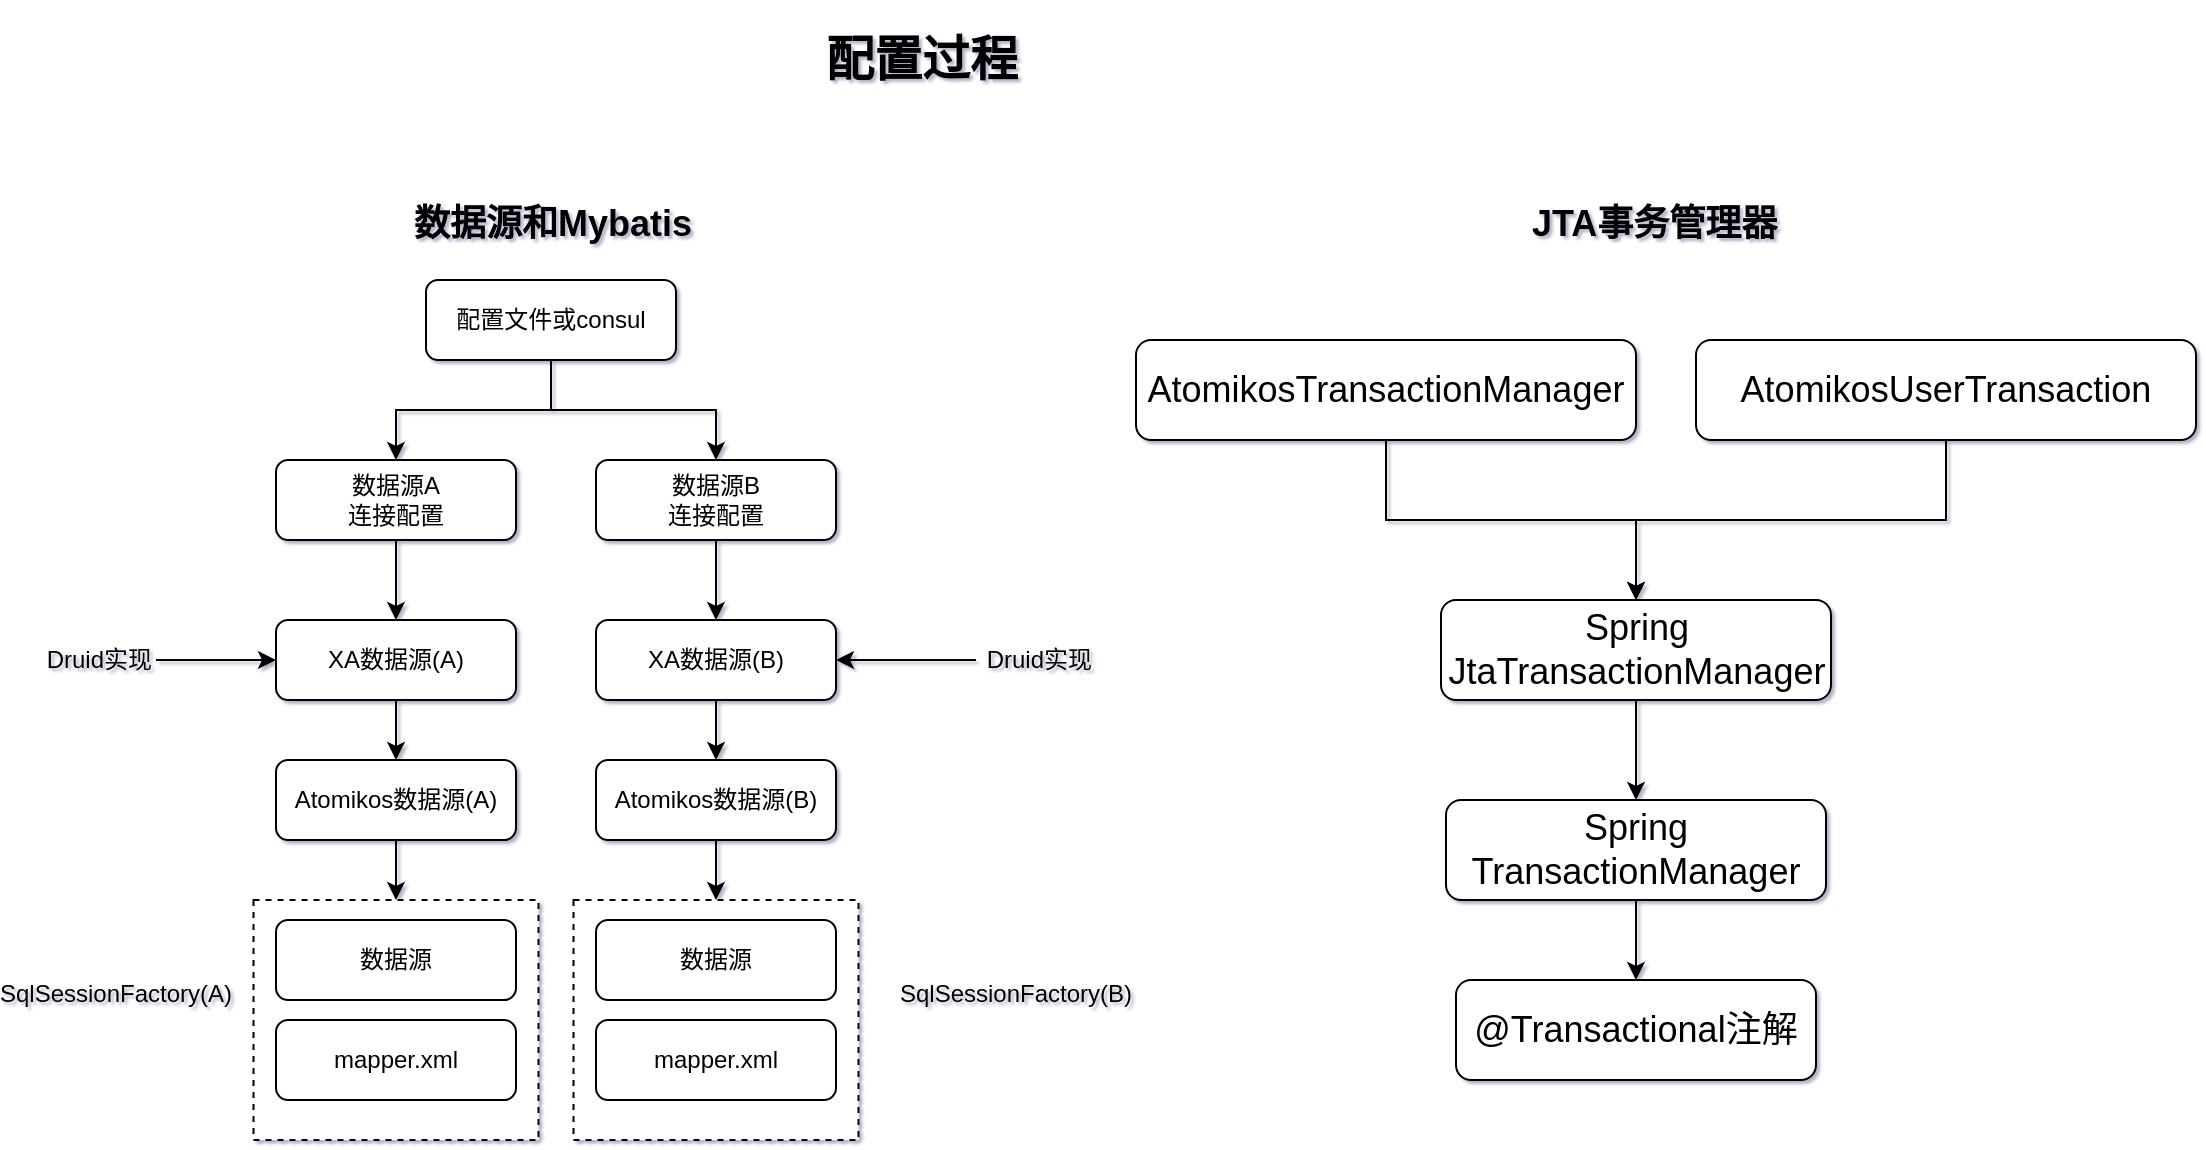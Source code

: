 <mxfile version="15.9.4" type="github">
  <diagram id="C5RBs43oDa-KdzZeNtuy" name="数据源配置">
    <mxGraphModel dx="981" dy="1695" grid="1" gridSize="10" guides="1" tooltips="1" connect="1" arrows="1" fold="1" page="1" pageScale="1" pageWidth="827" pageHeight="1169" background="none" math="0" shadow="1">
      <root>
        <mxCell id="WIyWlLk6GJQsqaUBKTNV-0" />
        <mxCell id="WIyWlLk6GJQsqaUBKTNV-1" parent="WIyWlLk6GJQsqaUBKTNV-0" />
        <mxCell id="kL6z5g55hT3dl8oGcxsY-4" value="" style="edgeStyle=orthogonalEdgeStyle;rounded=0;orthogonalLoop=1;jettySize=auto;html=1;" edge="1" parent="WIyWlLk6GJQsqaUBKTNV-1" source="WIyWlLk6GJQsqaUBKTNV-3" target="kL6z5g55hT3dl8oGcxsY-3">
          <mxGeometry relative="1" as="geometry" />
        </mxCell>
        <mxCell id="WIyWlLk6GJQsqaUBKTNV-3" value="数据源A&lt;br&gt;连接配置" style="rounded=1;whiteSpace=wrap;html=1;fontSize=12;glass=0;strokeWidth=1;shadow=0;" parent="WIyWlLk6GJQsqaUBKTNV-1" vertex="1">
          <mxGeometry x="160" y="80" width="120" height="40" as="geometry" />
        </mxCell>
        <mxCell id="kL6z5g55hT3dl8oGcxsY-2" value="" style="edgeStyle=orthogonalEdgeStyle;rounded=0;orthogonalLoop=1;jettySize=auto;html=1;" edge="1" parent="WIyWlLk6GJQsqaUBKTNV-1" source="kL6z5g55hT3dl8oGcxsY-0" target="kL6z5g55hT3dl8oGcxsY-1">
          <mxGeometry relative="1" as="geometry" />
        </mxCell>
        <mxCell id="kL6z5g55hT3dl8oGcxsY-0" value="数据源B&lt;br&gt;连接配置" style="rounded=1;whiteSpace=wrap;html=1;fontSize=12;glass=0;strokeWidth=1;shadow=0;" vertex="1" parent="WIyWlLk6GJQsqaUBKTNV-1">
          <mxGeometry x="320" y="80" width="120" height="40" as="geometry" />
        </mxCell>
        <mxCell id="kL6z5g55hT3dl8oGcxsY-8" value="" style="edgeStyle=orthogonalEdgeStyle;rounded=0;orthogonalLoop=1;jettySize=auto;html=1;" edge="1" parent="WIyWlLk6GJQsqaUBKTNV-1" source="kL6z5g55hT3dl8oGcxsY-1" target="kL6z5g55hT3dl8oGcxsY-7">
          <mxGeometry relative="1" as="geometry" />
        </mxCell>
        <mxCell id="kL6z5g55hT3dl8oGcxsY-1" value="&lt;span&gt;XA数据源(B)&lt;/span&gt;" style="whiteSpace=wrap;html=1;rounded=1;glass=0;strokeWidth=1;shadow=0;" vertex="1" parent="WIyWlLk6GJQsqaUBKTNV-1">
          <mxGeometry x="320" y="160" width="120" height="40" as="geometry" />
        </mxCell>
        <mxCell id="kL6z5g55hT3dl8oGcxsY-6" value="" style="edgeStyle=orthogonalEdgeStyle;rounded=0;orthogonalLoop=1;jettySize=auto;html=1;" edge="1" parent="WIyWlLk6GJQsqaUBKTNV-1" source="kL6z5g55hT3dl8oGcxsY-3" target="kL6z5g55hT3dl8oGcxsY-5">
          <mxGeometry relative="1" as="geometry" />
        </mxCell>
        <mxCell id="kL6z5g55hT3dl8oGcxsY-3" value="XA数据源(A)" style="whiteSpace=wrap;html=1;rounded=1;glass=0;strokeWidth=1;shadow=0;" vertex="1" parent="WIyWlLk6GJQsqaUBKTNV-1">
          <mxGeometry x="160" y="160" width="120" height="40" as="geometry" />
        </mxCell>
        <mxCell id="kL6z5g55hT3dl8oGcxsY-30" style="edgeStyle=orthogonalEdgeStyle;rounded=0;orthogonalLoop=1;jettySize=auto;html=1;exitX=0.5;exitY=1;exitDx=0;exitDy=0;entryX=0.5;entryY=0;entryDx=0;entryDy=0;fontSize=18;" edge="1" parent="WIyWlLk6GJQsqaUBKTNV-1" source="kL6z5g55hT3dl8oGcxsY-5" target="kL6z5g55hT3dl8oGcxsY-26">
          <mxGeometry relative="1" as="geometry" />
        </mxCell>
        <mxCell id="kL6z5g55hT3dl8oGcxsY-5" value="Atomikos数据源(A)" style="whiteSpace=wrap;html=1;rounded=1;glass=0;strokeWidth=1;shadow=0;" vertex="1" parent="WIyWlLk6GJQsqaUBKTNV-1">
          <mxGeometry x="160" y="230" width="120" height="40" as="geometry" />
        </mxCell>
        <mxCell id="kL6z5g55hT3dl8oGcxsY-21" value="" style="edgeStyle=orthogonalEdgeStyle;rounded=0;orthogonalLoop=1;jettySize=auto;html=1;entryX=0.5;entryY=0;entryDx=0;entryDy=0;" edge="1" parent="WIyWlLk6GJQsqaUBKTNV-1" source="kL6z5g55hT3dl8oGcxsY-7" target="kL6z5g55hT3dl8oGcxsY-36">
          <mxGeometry relative="1" as="geometry">
            <mxPoint x="380.029" y="300" as="targetPoint" />
          </mxGeometry>
        </mxCell>
        <mxCell id="kL6z5g55hT3dl8oGcxsY-7" value="&lt;span&gt;Atomikos数据源(B)&lt;/span&gt;" style="whiteSpace=wrap;html=1;rounded=1;glass=0;strokeWidth=1;shadow=0;" vertex="1" parent="WIyWlLk6GJQsqaUBKTNV-1">
          <mxGeometry x="320" y="230" width="120" height="40" as="geometry" />
        </mxCell>
        <mxCell id="kL6z5g55hT3dl8oGcxsY-9" value="&lt;h1&gt;配置过程&lt;/h1&gt;" style="text;html=1;strokeColor=none;fillColor=none;spacing=5;spacingTop=-20;whiteSpace=wrap;overflow=hidden;rounded=0;" vertex="1" parent="WIyWlLk6GJQsqaUBKTNV-1">
          <mxGeometry x="430" y="-140" width="110" height="40" as="geometry" />
        </mxCell>
        <mxCell id="kL6z5g55hT3dl8oGcxsY-11" value="" style="edgeStyle=orthogonalEdgeStyle;rounded=0;orthogonalLoop=1;jettySize=auto;html=1;" edge="1" parent="WIyWlLk6GJQsqaUBKTNV-1" source="kL6z5g55hT3dl8oGcxsY-10" target="kL6z5g55hT3dl8oGcxsY-1">
          <mxGeometry relative="1" as="geometry" />
        </mxCell>
        <mxCell id="kL6z5g55hT3dl8oGcxsY-10" value="&amp;nbsp;Druid实现" style="text;html=1;strokeColor=none;fillColor=none;align=center;verticalAlign=middle;whiteSpace=wrap;rounded=0;" vertex="1" parent="WIyWlLk6GJQsqaUBKTNV-1">
          <mxGeometry x="510" y="165" width="60" height="30" as="geometry" />
        </mxCell>
        <mxCell id="kL6z5g55hT3dl8oGcxsY-13" value="" style="edgeStyle=orthogonalEdgeStyle;rounded=0;orthogonalLoop=1;jettySize=auto;html=1;" edge="1" parent="WIyWlLk6GJQsqaUBKTNV-1" source="kL6z5g55hT3dl8oGcxsY-12" target="kL6z5g55hT3dl8oGcxsY-3">
          <mxGeometry relative="1" as="geometry" />
        </mxCell>
        <mxCell id="kL6z5g55hT3dl8oGcxsY-12" value="&amp;nbsp;Druid实现" style="text;html=1;strokeColor=none;fillColor=none;align=center;verticalAlign=middle;whiteSpace=wrap;rounded=0;" vertex="1" parent="WIyWlLk6GJQsqaUBKTNV-1">
          <mxGeometry x="40" y="165" width="60" height="30" as="geometry" />
        </mxCell>
        <mxCell id="kL6z5g55hT3dl8oGcxsY-15" value="" style="edgeStyle=orthogonalEdgeStyle;rounded=0;orthogonalLoop=1;jettySize=auto;html=1;" edge="1" parent="WIyWlLk6GJQsqaUBKTNV-1" source="kL6z5g55hT3dl8oGcxsY-14" target="kL6z5g55hT3dl8oGcxsY-0">
          <mxGeometry relative="1" as="geometry" />
        </mxCell>
        <mxCell id="kL6z5g55hT3dl8oGcxsY-16" style="edgeStyle=orthogonalEdgeStyle;rounded=0;orthogonalLoop=1;jettySize=auto;html=1;entryX=0.5;entryY=0;entryDx=0;entryDy=0;" edge="1" parent="WIyWlLk6GJQsqaUBKTNV-1" source="kL6z5g55hT3dl8oGcxsY-14" target="WIyWlLk6GJQsqaUBKTNV-3">
          <mxGeometry relative="1" as="geometry" />
        </mxCell>
        <mxCell id="kL6z5g55hT3dl8oGcxsY-14" value="配置文件或consul" style="rounded=1;whiteSpace=wrap;html=1;" vertex="1" parent="WIyWlLk6GJQsqaUBKTNV-1">
          <mxGeometry x="235" y="-10" width="125" height="40" as="geometry" />
        </mxCell>
        <mxCell id="kL6z5g55hT3dl8oGcxsY-25" value="&lt;h1&gt;&lt;font style=&quot;font-size: 18px&quot;&gt;数据源和Mybatis&lt;/font&gt;&lt;/h1&gt;" style="text;html=1;strokeColor=none;fillColor=none;spacing=5;spacingTop=-20;whiteSpace=wrap;overflow=hidden;rounded=0;" vertex="1" parent="WIyWlLk6GJQsqaUBKTNV-1">
          <mxGeometry x="223.75" y="-60" width="147.5" height="40" as="geometry" />
        </mxCell>
        <mxCell id="kL6z5g55hT3dl8oGcxsY-31" value="&lt;span style=&quot;font-size: 12px&quot;&gt;SqlSessionFactory(A)&lt;/span&gt;" style="text;html=1;strokeColor=none;fillColor=none;align=center;verticalAlign=middle;whiteSpace=wrap;rounded=0;dashed=1;fontSize=18;" vertex="1" parent="WIyWlLk6GJQsqaUBKTNV-1">
          <mxGeometry x="50" y="330" width="60" height="30" as="geometry" />
        </mxCell>
        <mxCell id="kL6z5g55hT3dl8oGcxsY-32" value="" style="group" vertex="1" connectable="0" parent="WIyWlLk6GJQsqaUBKTNV-1">
          <mxGeometry x="148.75" y="300" width="142.5" height="120" as="geometry" />
        </mxCell>
        <mxCell id="kL6z5g55hT3dl8oGcxsY-26" value="&lt;div&gt;&lt;br&gt;&lt;/div&gt;" style="rounded=0;whiteSpace=wrap;html=1;fontSize=18;dashed=1;align=center;" vertex="1" parent="kL6z5g55hT3dl8oGcxsY-32">
          <mxGeometry width="142.5" height="120" as="geometry" />
        </mxCell>
        <mxCell id="kL6z5g55hT3dl8oGcxsY-18" value="数据源" style="whiteSpace=wrap;html=1;rounded=1;glass=0;strokeWidth=1;shadow=0;" vertex="1" parent="kL6z5g55hT3dl8oGcxsY-32">
          <mxGeometry x="11.25" y="10" width="120" height="40" as="geometry" />
        </mxCell>
        <mxCell id="kL6z5g55hT3dl8oGcxsY-23" value="mapper.xml" style="whiteSpace=wrap;html=1;rounded=1;glass=0;strokeWidth=1;shadow=0;" vertex="1" parent="kL6z5g55hT3dl8oGcxsY-32">
          <mxGeometry x="11.25" y="60" width="120" height="40" as="geometry" />
        </mxCell>
        <mxCell id="kL6z5g55hT3dl8oGcxsY-35" value="" style="group" vertex="1" connectable="0" parent="WIyWlLk6GJQsqaUBKTNV-1">
          <mxGeometry x="308.75" y="300" width="142.5" height="120" as="geometry" />
        </mxCell>
        <mxCell id="kL6z5g55hT3dl8oGcxsY-36" value="&lt;div&gt;&lt;br&gt;&lt;/div&gt;" style="rounded=0;whiteSpace=wrap;html=1;fontSize=18;dashed=1;align=center;" vertex="1" parent="kL6z5g55hT3dl8oGcxsY-35">
          <mxGeometry width="142.5" height="120" as="geometry" />
        </mxCell>
        <mxCell id="kL6z5g55hT3dl8oGcxsY-37" value="数据源" style="whiteSpace=wrap;html=1;rounded=1;glass=0;strokeWidth=1;shadow=0;" vertex="1" parent="kL6z5g55hT3dl8oGcxsY-35">
          <mxGeometry x="11.25" y="10" width="120" height="40" as="geometry" />
        </mxCell>
        <mxCell id="kL6z5g55hT3dl8oGcxsY-38" value="mapper.xml" style="whiteSpace=wrap;html=1;rounded=1;glass=0;strokeWidth=1;shadow=0;" vertex="1" parent="kL6z5g55hT3dl8oGcxsY-35">
          <mxGeometry x="11.25" y="60" width="120" height="40" as="geometry" />
        </mxCell>
        <mxCell id="kL6z5g55hT3dl8oGcxsY-39" value="&lt;span style=&quot;font-size: 12px&quot;&gt;SqlSessionFactory(B)&lt;/span&gt;" style="text;html=1;strokeColor=none;fillColor=none;align=center;verticalAlign=middle;whiteSpace=wrap;rounded=0;dashed=1;fontSize=18;" vertex="1" parent="WIyWlLk6GJQsqaUBKTNV-1">
          <mxGeometry x="500" y="330" width="60" height="30" as="geometry" />
        </mxCell>
        <mxCell id="kL6z5g55hT3dl8oGcxsY-48" style="edgeStyle=orthogonalEdgeStyle;rounded=0;orthogonalLoop=1;jettySize=auto;html=1;entryX=0.5;entryY=0;entryDx=0;entryDy=0;fontSize=18;" edge="1" parent="WIyWlLk6GJQsqaUBKTNV-1" source="kL6z5g55hT3dl8oGcxsY-43" target="kL6z5g55hT3dl8oGcxsY-46">
          <mxGeometry relative="1" as="geometry" />
        </mxCell>
        <mxCell id="kL6z5g55hT3dl8oGcxsY-43" value="Spring&lt;br&gt;JtaTransactionManager" style="rounded=1;whiteSpace=wrap;html=1;fontSize=18;" vertex="1" parent="WIyWlLk6GJQsqaUBKTNV-1">
          <mxGeometry x="742.5" y="150" width="195" height="50" as="geometry" />
        </mxCell>
        <mxCell id="kL6z5g55hT3dl8oGcxsY-52" style="edgeStyle=orthogonalEdgeStyle;rounded=0;orthogonalLoop=1;jettySize=auto;html=1;fontSize=18;" edge="1" parent="WIyWlLk6GJQsqaUBKTNV-1" source="kL6z5g55hT3dl8oGcxsY-45" target="kL6z5g55hT3dl8oGcxsY-43">
          <mxGeometry relative="1" as="geometry" />
        </mxCell>
        <mxCell id="kL6z5g55hT3dl8oGcxsY-45" value="AtomikosTransactionManager" style="rounded=1;whiteSpace=wrap;html=1;fontSize=18;" vertex="1" parent="WIyWlLk6GJQsqaUBKTNV-1">
          <mxGeometry x="590" y="20" width="250" height="50" as="geometry" />
        </mxCell>
        <mxCell id="kL6z5g55hT3dl8oGcxsY-51" style="edgeStyle=orthogonalEdgeStyle;rounded=0;orthogonalLoop=1;jettySize=auto;html=1;entryX=0.5;entryY=0;entryDx=0;entryDy=0;fontSize=18;" edge="1" parent="WIyWlLk6GJQsqaUBKTNV-1" source="kL6z5g55hT3dl8oGcxsY-46" target="kL6z5g55hT3dl8oGcxsY-50">
          <mxGeometry relative="1" as="geometry" />
        </mxCell>
        <mxCell id="kL6z5g55hT3dl8oGcxsY-46" value="Spring&lt;br&gt;TransactionManager" style="rounded=1;whiteSpace=wrap;html=1;fontSize=18;" vertex="1" parent="WIyWlLk6GJQsqaUBKTNV-1">
          <mxGeometry x="745" y="250" width="190" height="50" as="geometry" />
        </mxCell>
        <mxCell id="kL6z5g55hT3dl8oGcxsY-50" value="@Transactional注解" style="rounded=1;whiteSpace=wrap;html=1;fontSize=18;" vertex="1" parent="WIyWlLk6GJQsqaUBKTNV-1">
          <mxGeometry x="750" y="340" width="180" height="50" as="geometry" />
        </mxCell>
        <mxCell id="kL6z5g55hT3dl8oGcxsY-54" style="edgeStyle=orthogonalEdgeStyle;rounded=0;orthogonalLoop=1;jettySize=auto;html=1;fontSize=18;" edge="1" parent="WIyWlLk6GJQsqaUBKTNV-1" source="kL6z5g55hT3dl8oGcxsY-53" target="kL6z5g55hT3dl8oGcxsY-43">
          <mxGeometry relative="1" as="geometry" />
        </mxCell>
        <mxCell id="kL6z5g55hT3dl8oGcxsY-53" value="AtomikosUserTransaction" style="rounded=1;whiteSpace=wrap;html=1;fontSize=18;" vertex="1" parent="WIyWlLk6GJQsqaUBKTNV-1">
          <mxGeometry x="870" y="20" width="250" height="50" as="geometry" />
        </mxCell>
        <mxCell id="kL6z5g55hT3dl8oGcxsY-55" value="&lt;h1&gt;&lt;font style=&quot;font-size: 18px&quot;&gt;JTA事务管理器&lt;/font&gt;&lt;/h1&gt;" style="text;html=1;strokeColor=none;fillColor=none;spacing=5;spacingTop=-20;whiteSpace=wrap;overflow=hidden;rounded=0;" vertex="1" parent="WIyWlLk6GJQsqaUBKTNV-1">
          <mxGeometry x="782.5" y="-60" width="147.5" height="40" as="geometry" />
        </mxCell>
      </root>
    </mxGraphModel>
  </diagram>
</mxfile>
